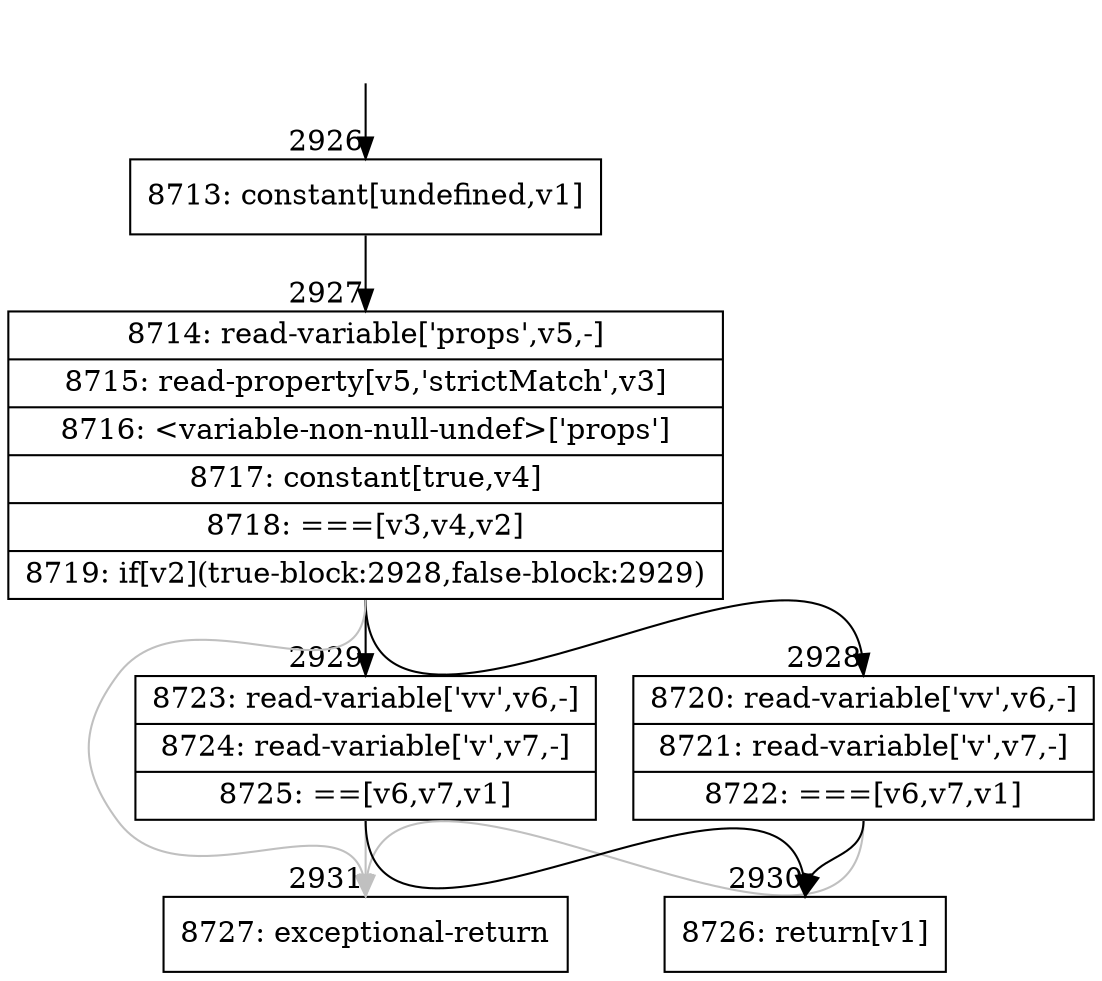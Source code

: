 digraph {
rankdir="TD"
BB_entry320[shape=none,label=""];
BB_entry320 -> BB2926 [tailport=s, headport=n, headlabel="    2926"]
BB2926 [shape=record label="{8713: constant[undefined,v1]}" ] 
BB2926 -> BB2927 [tailport=s, headport=n, headlabel="      2927"]
BB2927 [shape=record label="{8714: read-variable['props',v5,-]|8715: read-property[v5,'strictMatch',v3]|8716: \<variable-non-null-undef\>['props']|8717: constant[true,v4]|8718: ===[v3,v4,v2]|8719: if[v2](true-block:2928,false-block:2929)}" ] 
BB2927 -> BB2928 [tailport=s, headport=n, headlabel="      2928"]
BB2927 -> BB2929 [tailport=s, headport=n, headlabel="      2929"]
BB2927 -> BB2931 [tailport=s, headport=n, color=gray, headlabel="      2931"]
BB2928 [shape=record label="{8720: read-variable['vv',v6,-]|8721: read-variable['v',v7,-]|8722: ===[v6,v7,v1]}" ] 
BB2928 -> BB2930 [tailport=s, headport=n, headlabel="      2930"]
BB2928 -> BB2931 [tailport=s, headport=n, color=gray]
BB2929 [shape=record label="{8723: read-variable['vv',v6,-]|8724: read-variable['v',v7,-]|8725: ==[v6,v7,v1]}" ] 
BB2929 -> BB2930 [tailport=s, headport=n]
BB2929 -> BB2931 [tailport=s, headport=n, color=gray]
BB2930 [shape=record label="{8726: return[v1]}" ] 
BB2931 [shape=record label="{8727: exceptional-return}" ] 
//#$~ 3394
}
